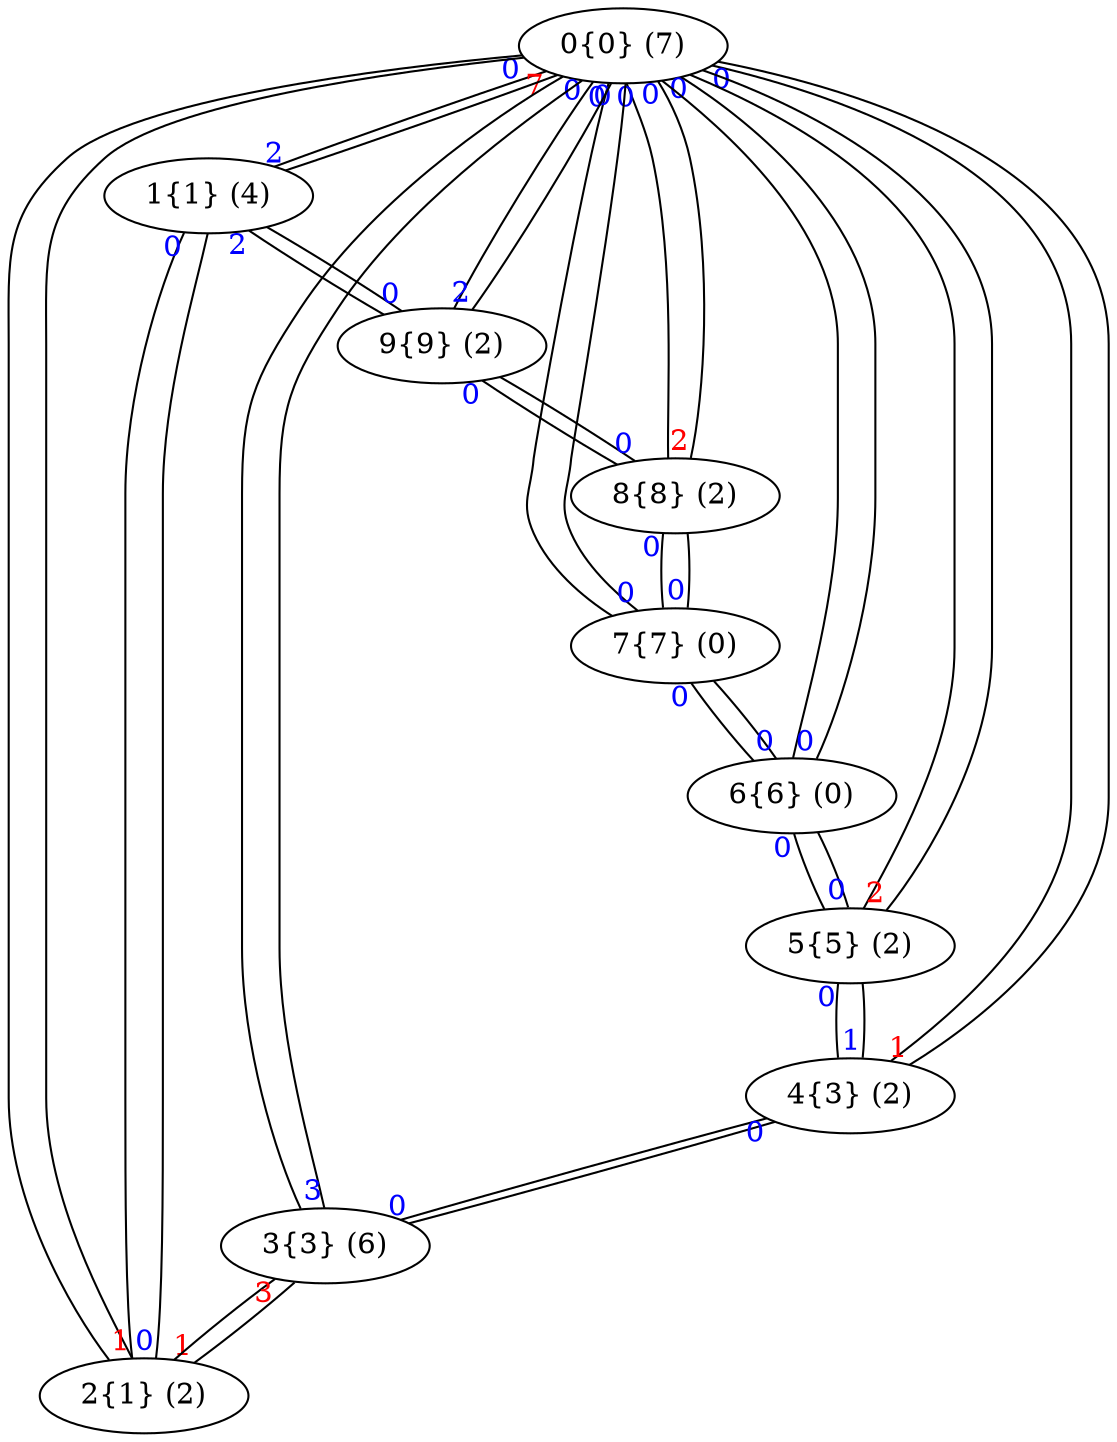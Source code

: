graph G {
	0 [label = "0{0} (7)"]
		0 -- 1 [taillabel = "7" fontcolor = "red"]
		0 -- 2 [taillabel = "0" fontcolor = "blue"]
		0 -- 3 [taillabel = "0" fontcolor = "blue"]
		0 -- 4 [taillabel = "0" fontcolor = "blue"]
		0 -- 5 [taillabel = "0" fontcolor = "blue"]
		0 -- 6 [taillabel = "0" fontcolor = "blue"]
		0 -- 7 [taillabel = "0" fontcolor = "blue"]
		0 -- 8 [taillabel = "0" fontcolor = "blue"]
		0 -- 9 [taillabel = "0" fontcolor = "blue"]
	1 [label = "1{1} (4)"]
		1 -- 0 [taillabel = "2" fontcolor = "blue"]
		1 -- 2 [taillabel = "0" fontcolor = "blue"]
		1 -- 9 [taillabel = "2" fontcolor = "blue"]
	2 [label = "2{1} (2)"]
		2 -- 0 [taillabel = "1" fontcolor = "red"]
		2 -- 1 [taillabel = "0" fontcolor = "blue"]
		2 -- 3 [taillabel = "1" fontcolor = "red"]
	3 [label = "3{3} (6)"]
		3 -- 0 [taillabel = "3" fontcolor = "blue"]
		3 -- 2 [taillabel = "3" fontcolor = "red"]
		3 -- 4 [taillabel = "0" fontcolor = "blue"]
	4 [label = "4{3} (2)"]
		4 -- 0 [taillabel = "1" fontcolor = "red"]
		4 -- 3 [taillabel = "0" fontcolor = "blue"]
		4 -- 5 [taillabel = "1" fontcolor = "blue"]
	5 [label = "5{5} (2)"]
		5 -- 0 [taillabel = "2" fontcolor = "red"]
		5 -- 4 [taillabel = "0" fontcolor = "blue"]
		5 -- 6 [taillabel = "0" fontcolor = "blue"]
	6 [label = "6{6} (0)"]
		6 -- 0 [taillabel = "0" fontcolor = "blue"]
		6 -- 5 [taillabel = "0" fontcolor = "blue"]
		6 -- 7 [taillabel = "0" fontcolor = "blue"]
	7 [label = "7{7} (0)"]
		7 -- 0 [taillabel = "0" fontcolor = "blue"]
		7 -- 6 [taillabel = "0" fontcolor = "blue"]
		7 -- 8 [taillabel = "0" fontcolor = "blue"]
	8 [label = "8{8} (2)"]
		8 -- 0 [taillabel = "2" fontcolor = "red"]
		8 -- 7 [taillabel = "0" fontcolor = "blue"]
		8 -- 9 [taillabel = "0" fontcolor = "blue"]
	9 [label = "9{9} (2)"]
		9 -- 0 [taillabel = "2" fontcolor = "blue"]
		9 -- 1 [taillabel = "0" fontcolor = "blue"]
		9 -- 8 [taillabel = "0" fontcolor = "blue"]
	sep = 1
	overlap = false
	splines = true
}
